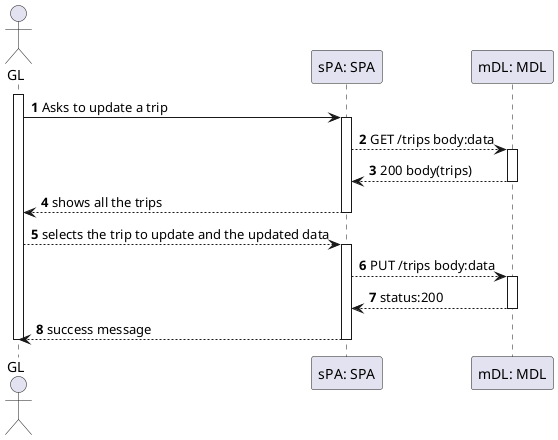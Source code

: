 @startuml
'https://plantuml.com/sequence-diagram

autonumber
actor GL

participant "sPA: SPA" as sPA
participant "mDL: MDL" as MDL 

activate GL
GL ->sPA : Asks to update a trip
activate sPA

sPA --> MDL : GET /trips body:data
activate MDL

MDL --> sPA :  200 body(trips)

deactivate MDL

sPA --> GL : shows all the trips

deactivate sPA

GL --> sPA : selects the trip to update and the updated data

activate sPA

sPA --> MDL : PUT /trips body:data

activate MDL

MDL --> sPA :  status:200

deactivate MDL

sPA --> GL : success message

deactivate sPA

deactivate GL



@enduml